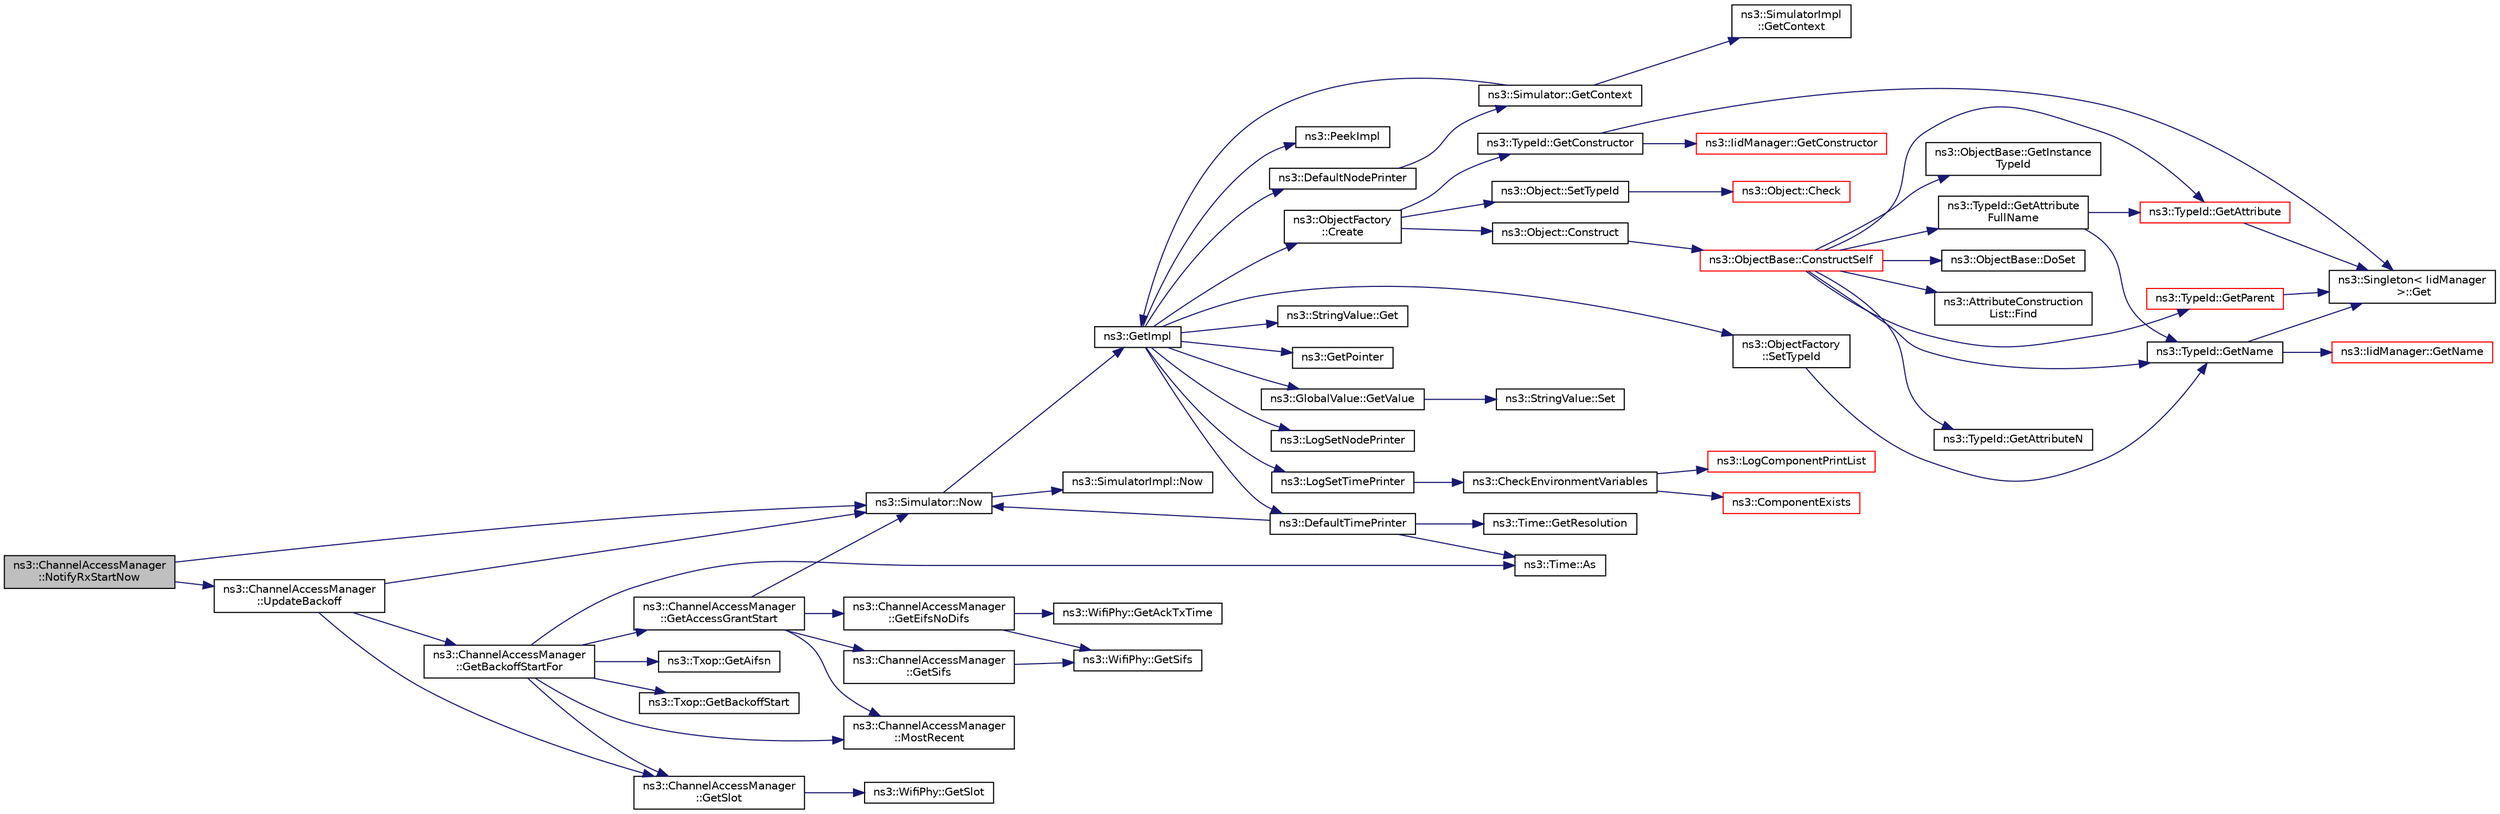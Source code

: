 digraph "ns3::ChannelAccessManager::NotifyRxStartNow"
{
 // LATEX_PDF_SIZE
  edge [fontname="Helvetica",fontsize="10",labelfontname="Helvetica",labelfontsize="10"];
  node [fontname="Helvetica",fontsize="10",shape=record];
  rankdir="LR";
  Node1 [label="ns3::ChannelAccessManager\l::NotifyRxStartNow",height=0.2,width=0.4,color="black", fillcolor="grey75", style="filled", fontcolor="black",tooltip=" "];
  Node1 -> Node2 [color="midnightblue",fontsize="10",style="solid",fontname="Helvetica"];
  Node2 [label="ns3::Simulator::Now",height=0.2,width=0.4,color="black", fillcolor="white", style="filled",URL="$classns3_1_1_simulator.html#ac3178fa975b419f7875e7105be122800",tooltip="Return the current simulation virtual time."];
  Node2 -> Node3 [color="midnightblue",fontsize="10",style="solid",fontname="Helvetica"];
  Node3 [label="ns3::GetImpl",height=0.2,width=0.4,color="black", fillcolor="white", style="filled",URL="$group__simulator.html#ga42eb4eddad41528d4d99794a3dae3fd0",tooltip="Get the SimulatorImpl singleton."];
  Node3 -> Node4 [color="midnightblue",fontsize="10",style="solid",fontname="Helvetica"];
  Node4 [label="ns3::ObjectFactory\l::Create",height=0.2,width=0.4,color="black", fillcolor="white", style="filled",URL="$classns3_1_1_object_factory.html#a52eda277f4aaab54266134ba48102ad7",tooltip="Create an Object instance of the configured TypeId."];
  Node4 -> Node5 [color="midnightblue",fontsize="10",style="solid",fontname="Helvetica"];
  Node5 [label="ns3::Object::Construct",height=0.2,width=0.4,color="black", fillcolor="white", style="filled",URL="$classns3_1_1_object.html#a636e8411dc5228771f45c9b805d348fa",tooltip="Initialize all member variables registered as Attributes of this TypeId."];
  Node5 -> Node6 [color="midnightblue",fontsize="10",style="solid",fontname="Helvetica"];
  Node6 [label="ns3::ObjectBase::ConstructSelf",height=0.2,width=0.4,color="red", fillcolor="white", style="filled",URL="$classns3_1_1_object_base.html#a5cda18dec6d0744cb652a3ed60056958",tooltip="Complete construction of ObjectBase; invoked by derived classes."];
  Node6 -> Node7 [color="midnightblue",fontsize="10",style="solid",fontname="Helvetica"];
  Node7 [label="ns3::ObjectBase::DoSet",height=0.2,width=0.4,color="black", fillcolor="white", style="filled",URL="$classns3_1_1_object_base.html#afe5f2f7b2fabc99aa33f9bb434e3b695",tooltip="Attempt to set the value referenced by the accessor spec to a valid value according to the checker,..."];
  Node6 -> Node8 [color="midnightblue",fontsize="10",style="solid",fontname="Helvetica"];
  Node8 [label="ns3::AttributeConstruction\lList::Find",height=0.2,width=0.4,color="black", fillcolor="white", style="filled",URL="$classns3_1_1_attribute_construction_list.html#a02d64d7a11d4605d2aa19be66a2ed629",tooltip="Find an Attribute in the list from its AttributeChecker."];
  Node6 -> Node9 [color="midnightblue",fontsize="10",style="solid",fontname="Helvetica"];
  Node9 [label="ns3::TypeId::GetAttribute",height=0.2,width=0.4,color="red", fillcolor="white", style="filled",URL="$classns3_1_1_type_id.html#a796434fa73c5e54a9a86f24144d13738",tooltip="Get Attribute information by index."];
  Node9 -> Node10 [color="midnightblue",fontsize="10",style="solid",fontname="Helvetica"];
  Node10 [label="ns3::Singleton\< IidManager\l \>::Get",height=0.2,width=0.4,color="black", fillcolor="white", style="filled",URL="$classns3_1_1_singleton.html#a80a2cd3c25a27ea72add7a9f7a141ffa",tooltip="Get a pointer to the singleton instance."];
  Node6 -> Node12 [color="midnightblue",fontsize="10",style="solid",fontname="Helvetica"];
  Node12 [label="ns3::TypeId::GetAttribute\lFullName",height=0.2,width=0.4,color="black", fillcolor="white", style="filled",URL="$classns3_1_1_type_id.html#a750c20decd8786e40ae504f566345177",tooltip="Get the Attribute name by index."];
  Node12 -> Node9 [color="midnightblue",fontsize="10",style="solid",fontname="Helvetica"];
  Node12 -> Node13 [color="midnightblue",fontsize="10",style="solid",fontname="Helvetica"];
  Node13 [label="ns3::TypeId::GetName",height=0.2,width=0.4,color="black", fillcolor="white", style="filled",URL="$classns3_1_1_type_id.html#abc4965475a579c2afdc668d7a7d58374",tooltip="Get the name."];
  Node13 -> Node10 [color="midnightblue",fontsize="10",style="solid",fontname="Helvetica"];
  Node13 -> Node14 [color="midnightblue",fontsize="10",style="solid",fontname="Helvetica"];
  Node14 [label="ns3::IidManager::GetName",height=0.2,width=0.4,color="red", fillcolor="white", style="filled",URL="$classns3_1_1_iid_manager.html#a6658aaa8120efd885e98addb76a6f1d4",tooltip="Get the name of a type id."];
  Node6 -> Node16 [color="midnightblue",fontsize="10",style="solid",fontname="Helvetica"];
  Node16 [label="ns3::TypeId::GetAttributeN",height=0.2,width=0.4,color="black", fillcolor="white", style="filled",URL="$classns3_1_1_type_id.html#a1245644561332f12386451406295a8d8",tooltip="Get the number of attributes."];
  Node6 -> Node17 [color="midnightblue",fontsize="10",style="solid",fontname="Helvetica"];
  Node17 [label="ns3::ObjectBase::GetInstance\lTypeId",height=0.2,width=0.4,color="black", fillcolor="white", style="filled",URL="$classns3_1_1_object_base.html#abe5b43a6f5b99a92a4c3122db31f06fb",tooltip="Get the most derived TypeId for this Object."];
  Node6 -> Node13 [color="midnightblue",fontsize="10",style="solid",fontname="Helvetica"];
  Node6 -> Node18 [color="midnightblue",fontsize="10",style="solid",fontname="Helvetica"];
  Node18 [label="ns3::TypeId::GetParent",height=0.2,width=0.4,color="red", fillcolor="white", style="filled",URL="$classns3_1_1_type_id.html#ab84f81aee52154af39a8668b59c89d63",tooltip="Get the parent of this TypeId."];
  Node18 -> Node10 [color="midnightblue",fontsize="10",style="solid",fontname="Helvetica"];
  Node4 -> Node29 [color="midnightblue",fontsize="10",style="solid",fontname="Helvetica"];
  Node29 [label="ns3::TypeId::GetConstructor",height=0.2,width=0.4,color="black", fillcolor="white", style="filled",URL="$classns3_1_1_type_id.html#a66b2628edf921fc88945ec8a8f3a1683",tooltip="Get the constructor callback."];
  Node29 -> Node10 [color="midnightblue",fontsize="10",style="solid",fontname="Helvetica"];
  Node29 -> Node30 [color="midnightblue",fontsize="10",style="solid",fontname="Helvetica"];
  Node30 [label="ns3::IidManager::GetConstructor",height=0.2,width=0.4,color="red", fillcolor="white", style="filled",URL="$classns3_1_1_iid_manager.html#a5222ca2d43248c46812b39b993eb2e08",tooltip="Get the constructor Callback of a type id."];
  Node4 -> Node31 [color="midnightblue",fontsize="10",style="solid",fontname="Helvetica"];
  Node31 [label="ns3::Object::SetTypeId",height=0.2,width=0.4,color="black", fillcolor="white", style="filled",URL="$classns3_1_1_object.html#a19b1ebd8ec8fe404845e665880a6c5ad",tooltip="Set the TypeId of this Object."];
  Node31 -> Node32 [color="midnightblue",fontsize="10",style="solid",fontname="Helvetica"];
  Node32 [label="ns3::Object::Check",height=0.2,width=0.4,color="red", fillcolor="white", style="filled",URL="$classns3_1_1_object.html#a95070404e096887e1f126eae20c37f70",tooltip="Verify that this Object is still live, by checking it's reference count."];
  Node3 -> Node34 [color="midnightblue",fontsize="10",style="solid",fontname="Helvetica"];
  Node34 [label="ns3::DefaultNodePrinter",height=0.2,width=0.4,color="black", fillcolor="white", style="filled",URL="$group__logging.html#gac4c06cbbed12229d85991ced145f6be2",tooltip="Default node id printer implementation."];
  Node34 -> Node35 [color="midnightblue",fontsize="10",style="solid",fontname="Helvetica"];
  Node35 [label="ns3::Simulator::GetContext",height=0.2,width=0.4,color="black", fillcolor="white", style="filled",URL="$classns3_1_1_simulator.html#a8514b74ee2c42916b351b33c4a963bb0",tooltip="Get the current simulation context."];
  Node35 -> Node36 [color="midnightblue",fontsize="10",style="solid",fontname="Helvetica"];
  Node36 [label="ns3::SimulatorImpl\l::GetContext",height=0.2,width=0.4,color="black", fillcolor="white", style="filled",URL="$classns3_1_1_simulator_impl.html#a8b66270c97766c0adb997e2535648557",tooltip="Get the current simulation context."];
  Node35 -> Node3 [color="midnightblue",fontsize="10",style="solid",fontname="Helvetica"];
  Node3 -> Node37 [color="midnightblue",fontsize="10",style="solid",fontname="Helvetica"];
  Node37 [label="ns3::DefaultTimePrinter",height=0.2,width=0.4,color="black", fillcolor="white", style="filled",URL="$namespacens3.html#ae01c3c7786b644dfb8a0bb8f1201b269",tooltip="Default Time printer."];
  Node37 -> Node38 [color="midnightblue",fontsize="10",style="solid",fontname="Helvetica"];
  Node38 [label="ns3::Time::As",height=0.2,width=0.4,color="black", fillcolor="white", style="filled",URL="$classns3_1_1_time.html#ad5198e31c2512226ca0e58b31fad7fd0",tooltip="Attach a unit to a Time, to facilitate output in a specific unit."];
  Node37 -> Node39 [color="midnightblue",fontsize="10",style="solid",fontname="Helvetica"];
  Node39 [label="ns3::Time::GetResolution",height=0.2,width=0.4,color="black", fillcolor="white", style="filled",URL="$classns3_1_1_time.html#a1444f0f08b5e19f031157609e32fcf98",tooltip=" "];
  Node37 -> Node2 [color="midnightblue",fontsize="10",style="solid",fontname="Helvetica"];
  Node3 -> Node40 [color="midnightblue",fontsize="10",style="solid",fontname="Helvetica"];
  Node40 [label="ns3::StringValue::Get",height=0.2,width=0.4,color="black", fillcolor="white", style="filled",URL="$classns3_1_1_string_value.html#a6f208c2778fe1c7882e5cb429b8326ae",tooltip=" "];
  Node3 -> Node41 [color="midnightblue",fontsize="10",style="solid",fontname="Helvetica"];
  Node41 [label="ns3::GetPointer",height=0.2,width=0.4,color="black", fillcolor="white", style="filled",URL="$namespacens3.html#ab4e173cdfd43d17c1a40d5348510a670",tooltip=" "];
  Node3 -> Node42 [color="midnightblue",fontsize="10",style="solid",fontname="Helvetica"];
  Node42 [label="ns3::GlobalValue::GetValue",height=0.2,width=0.4,color="black", fillcolor="white", style="filled",URL="$classns3_1_1_global_value.html#a48a99242193fb69609a17332733e8600",tooltip="Get the value."];
  Node42 -> Node43 [color="midnightblue",fontsize="10",style="solid",fontname="Helvetica"];
  Node43 [label="ns3::StringValue::Set",height=0.2,width=0.4,color="black", fillcolor="white", style="filled",URL="$classns3_1_1_string_value.html#a17693012c6f2c52875e0d631fbf40155",tooltip="Set the value."];
  Node3 -> Node44 [color="midnightblue",fontsize="10",style="solid",fontname="Helvetica"];
  Node44 [label="ns3::LogSetNodePrinter",height=0.2,width=0.4,color="black", fillcolor="white", style="filled",URL="$namespacens3.html#aebac73305345f2e2803fdeb102a7705e",tooltip="Set the LogNodePrinter function to be used to prepend log messages with the node id."];
  Node3 -> Node45 [color="midnightblue",fontsize="10",style="solid",fontname="Helvetica"];
  Node45 [label="ns3::LogSetTimePrinter",height=0.2,width=0.4,color="black", fillcolor="white", style="filled",URL="$namespacens3.html#a46cd76678f7da29799d1b41994e12ec1",tooltip="Set the TimePrinter function to be used to prepend log messages with the simulation time."];
  Node45 -> Node46 [color="midnightblue",fontsize="10",style="solid",fontname="Helvetica"];
  Node46 [label="ns3::CheckEnvironmentVariables",height=0.2,width=0.4,color="black", fillcolor="white", style="filled",URL="$group__logging.html#gacdc0bdeb2d8a90089d4fb09c4b8569ff",tooltip="Parse the NS_LOG environment variable."];
  Node46 -> Node47 [color="midnightblue",fontsize="10",style="solid",fontname="Helvetica"];
  Node47 [label="ns3::ComponentExists",height=0.2,width=0.4,color="red", fillcolor="white", style="filled",URL="$group__logging.html#gaadcc698770aae684c54dbd1ef4e4b37a",tooltip="Check if a log component exists."];
  Node46 -> Node49 [color="midnightblue",fontsize="10",style="solid",fontname="Helvetica"];
  Node49 [label="ns3::LogComponentPrintList",height=0.2,width=0.4,color="red", fillcolor="white", style="filled",URL="$namespacens3.html#a5252703c3f8260fd6dc609f1b276e57c",tooltip="Print the list of logging messages available."];
  Node3 -> Node50 [color="midnightblue",fontsize="10",style="solid",fontname="Helvetica"];
  Node50 [label="ns3::PeekImpl",height=0.2,width=0.4,color="black", fillcolor="white", style="filled",URL="$group__simulator.html#ga233c5c38de117e4e4a5a9cd168694792",tooltip="Get the static SimulatorImpl instance."];
  Node3 -> Node51 [color="midnightblue",fontsize="10",style="solid",fontname="Helvetica"];
  Node51 [label="ns3::ObjectFactory\l::SetTypeId",height=0.2,width=0.4,color="black", fillcolor="white", style="filled",URL="$classns3_1_1_object_factory.html#a77dcd099064038a1eb7a6b8251229ec3",tooltip="Set the TypeId of the Objects to be created by this factory."];
  Node51 -> Node13 [color="midnightblue",fontsize="10",style="solid",fontname="Helvetica"];
  Node2 -> Node52 [color="midnightblue",fontsize="10",style="solid",fontname="Helvetica"];
  Node52 [label="ns3::SimulatorImpl::Now",height=0.2,width=0.4,color="black", fillcolor="white", style="filled",URL="$classns3_1_1_simulator_impl.html#aa516c50060846adc6fd316e83ef0797c",tooltip="Return the current simulation virtual time."];
  Node1 -> Node53 [color="midnightblue",fontsize="10",style="solid",fontname="Helvetica"];
  Node53 [label="ns3::ChannelAccessManager\l::UpdateBackoff",height=0.2,width=0.4,color="black", fillcolor="white", style="filled",URL="$classns3_1_1_channel_access_manager.html#a16abdc22e5c20496f49ee0d080145b2c",tooltip="Update backoff slots for all Txops."];
  Node53 -> Node54 [color="midnightblue",fontsize="10",style="solid",fontname="Helvetica"];
  Node54 [label="ns3::ChannelAccessManager\l::GetBackoffStartFor",height=0.2,width=0.4,color="black", fillcolor="white", style="filled",URL="$classns3_1_1_channel_access_manager.html#ae0a0f234530510cafd165d338fe21a53",tooltip="Return the time when the backoff procedure started for the given Txop."];
  Node54 -> Node38 [color="midnightblue",fontsize="10",style="solid",fontname="Helvetica"];
  Node54 -> Node55 [color="midnightblue",fontsize="10",style="solid",fontname="Helvetica"];
  Node55 [label="ns3::ChannelAccessManager\l::GetAccessGrantStart",height=0.2,width=0.4,color="black", fillcolor="white", style="filled",URL="$classns3_1_1_channel_access_manager.html#ad740b71c85f10fe714dcd94b621f9ae8",tooltip="Access will never be granted to the medium before the time returned by this method."];
  Node55 -> Node56 [color="midnightblue",fontsize="10",style="solid",fontname="Helvetica"];
  Node56 [label="ns3::ChannelAccessManager\l::GetEifsNoDifs",height=0.2,width=0.4,color="black", fillcolor="white", style="filled",URL="$classns3_1_1_channel_access_manager.html#adb7a8220afba8db923dd9015d60eb409",tooltip="Return the EIFS duration minus a DIFS."];
  Node56 -> Node57 [color="midnightblue",fontsize="10",style="solid",fontname="Helvetica"];
  Node57 [label="ns3::WifiPhy::GetAckTxTime",height=0.2,width=0.4,color="black", fillcolor="white", style="filled",URL="$classns3_1_1_wifi_phy.html#ab280ff3992636c7c1ea668fe78114111",tooltip="Return the estimated Ack TX time for this PHY."];
  Node56 -> Node58 [color="midnightblue",fontsize="10",style="solid",fontname="Helvetica"];
  Node58 [label="ns3::WifiPhy::GetSifs",height=0.2,width=0.4,color="black", fillcolor="white", style="filled",URL="$classns3_1_1_wifi_phy.html#ab17c71dbcef141f01d242986ad982de4",tooltip="Return the Short Interframe Space (SIFS) for this PHY."];
  Node55 -> Node59 [color="midnightblue",fontsize="10",style="solid",fontname="Helvetica"];
  Node59 [label="ns3::ChannelAccessManager\l::GetSifs",height=0.2,width=0.4,color="black", fillcolor="white", style="filled",URL="$classns3_1_1_channel_access_manager.html#ace31f422caffd4e53719a4b06584eb31",tooltip="Return the Short Interframe Space (SIFS) for this PHY."];
  Node59 -> Node58 [color="midnightblue",fontsize="10",style="solid",fontname="Helvetica"];
  Node55 -> Node60 [color="midnightblue",fontsize="10",style="solid",fontname="Helvetica"];
  Node60 [label="ns3::ChannelAccessManager\l::MostRecent",height=0.2,width=0.4,color="black", fillcolor="white", style="filled",URL="$classns3_1_1_channel_access_manager.html#a0a12fc1acfbb7cf33a6304dbf53461d5",tooltip="Return the most recent time."];
  Node55 -> Node2 [color="midnightblue",fontsize="10",style="solid",fontname="Helvetica"];
  Node54 -> Node61 [color="midnightblue",fontsize="10",style="solid",fontname="Helvetica"];
  Node61 [label="ns3::Txop::GetAifsn",height=0.2,width=0.4,color="black", fillcolor="white", style="filled",URL="$classns3_1_1_txop.html#af15b04ad0c613024ed1f98d0eaca2cd8",tooltip="Return the number of slots that make up an AIFS."];
  Node54 -> Node62 [color="midnightblue",fontsize="10",style="solid",fontname="Helvetica"];
  Node62 [label="ns3::Txop::GetBackoffStart",height=0.2,width=0.4,color="black", fillcolor="white", style="filled",URL="$classns3_1_1_txop.html#ac32c32cad805e04543a03cbefb3315e9",tooltip="Return the time when the backoff procedure started."];
  Node54 -> Node63 [color="midnightblue",fontsize="10",style="solid",fontname="Helvetica"];
  Node63 [label="ns3::ChannelAccessManager\l::GetSlot",height=0.2,width=0.4,color="black", fillcolor="white", style="filled",URL="$classns3_1_1_channel_access_manager.html#aa8c4231cb0442e2467e03076f3b1ffbd",tooltip="Return the slot duration for this PHY."];
  Node63 -> Node64 [color="midnightblue",fontsize="10",style="solid",fontname="Helvetica"];
  Node64 [label="ns3::WifiPhy::GetSlot",height=0.2,width=0.4,color="black", fillcolor="white", style="filled",URL="$classns3_1_1_wifi_phy.html#a45aebffadf7a544761143b0c90d9f019",tooltip="Return the slot duration for this PHY."];
  Node54 -> Node60 [color="midnightblue",fontsize="10",style="solid",fontname="Helvetica"];
  Node53 -> Node63 [color="midnightblue",fontsize="10",style="solid",fontname="Helvetica"];
  Node53 -> Node2 [color="midnightblue",fontsize="10",style="solid",fontname="Helvetica"];
}
